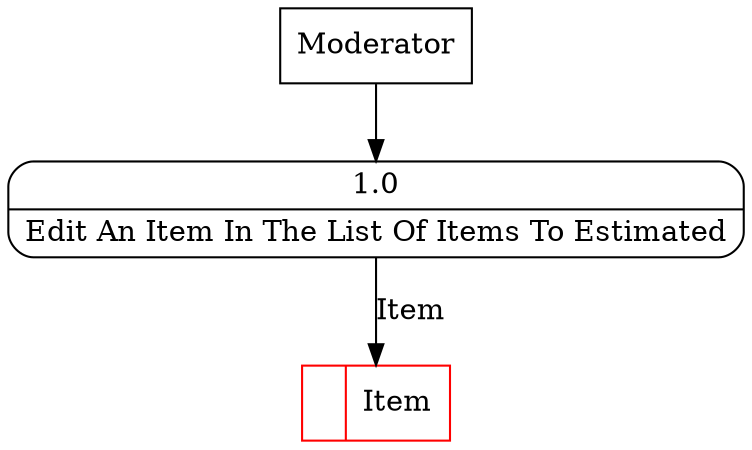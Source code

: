 digraph dfd2{ 
node[shape=record]
200 [label="<f0>  |<f1> Item " color=red];
201 [label="Moderator" shape=box];
202 [label="{<f0> 1.0|<f1> Edit An Item In The List Of Items To Estimated }" shape=Mrecord];
201 -> 202
202 -> 200 [label="Item"]
}